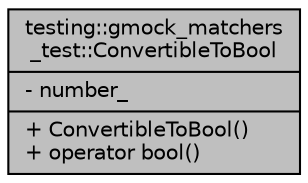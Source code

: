 digraph "testing::gmock_matchers_test::ConvertibleToBool"
{
  edge [fontname="Helvetica",fontsize="10",labelfontname="Helvetica",labelfontsize="10"];
  node [fontname="Helvetica",fontsize="10",shape=record];
  Node1 [label="{testing::gmock_matchers\l_test::ConvertibleToBool\n|- number_\l|+ ConvertibleToBool()\l+ operator bool()\l}",height=0.2,width=0.4,color="black", fillcolor="grey75", style="filled", fontcolor="black"];
}
